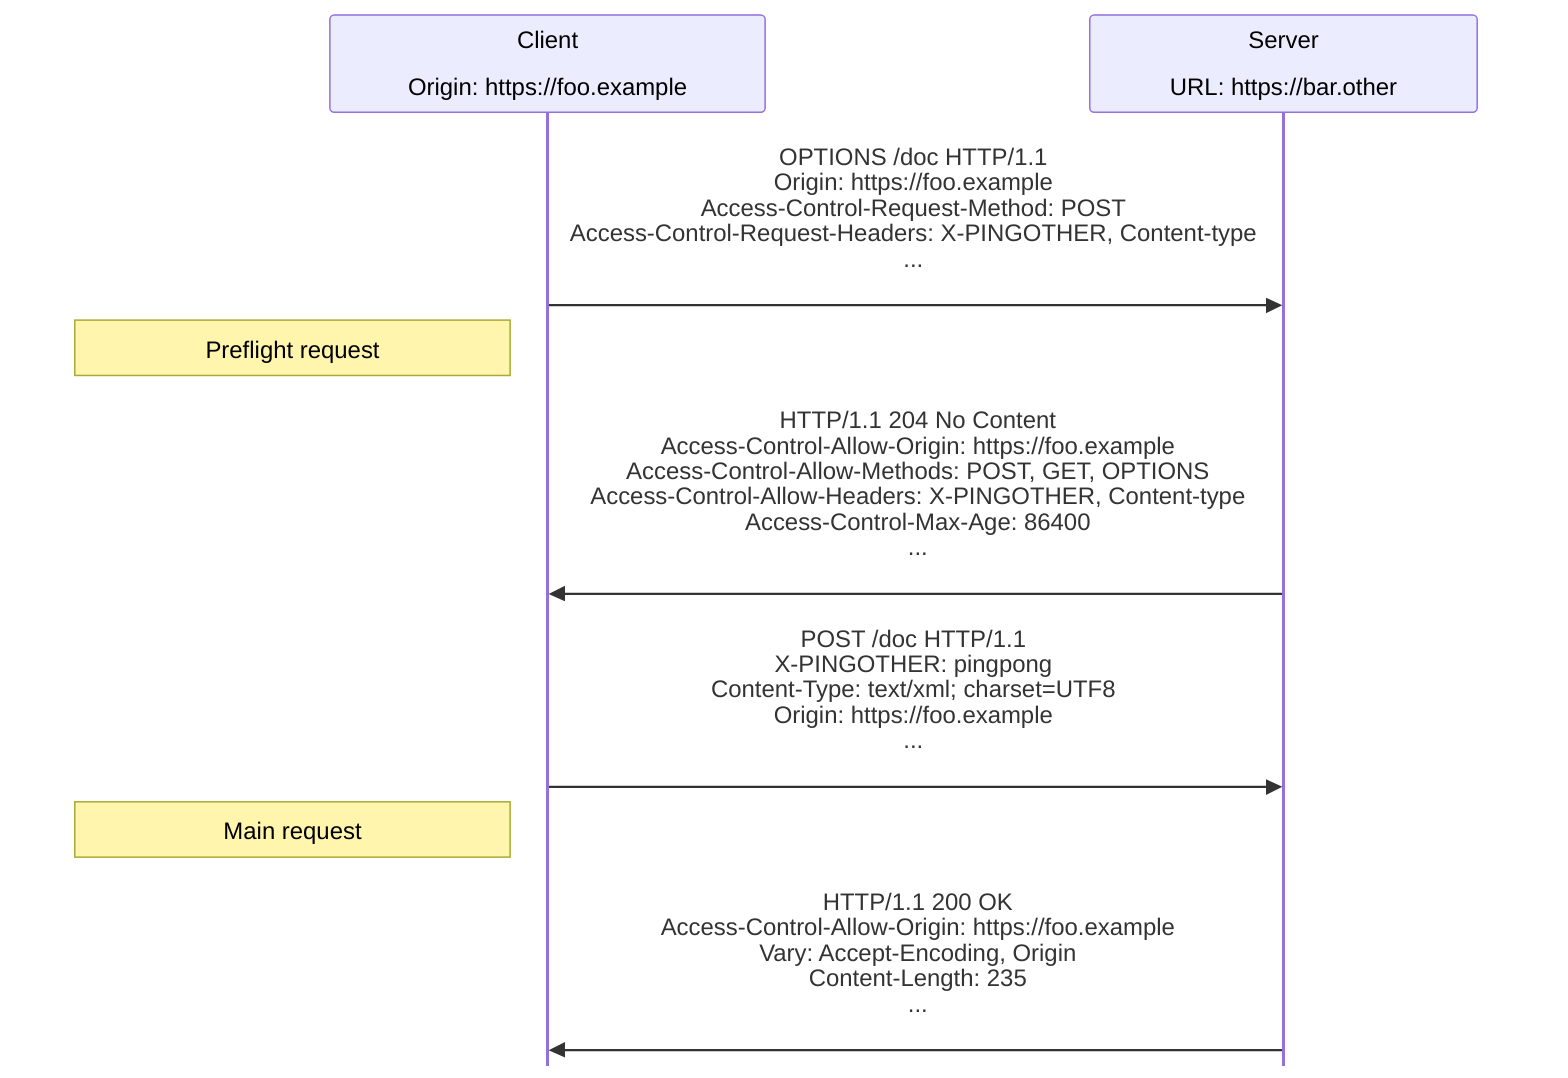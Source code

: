 %%{init: { "sequence": { "mirrorActors":false  }} }%%

sequenceDiagram
    participant Client as Client<br><br>Origin#58; https#58;//foo.example
    participant Server as Server<br><br>URL#58; https#58;//bar.other

    Client->>Server: OPTIONS /doc HTTP/1.1<br/>Origin: https://foo.example<br/>Access-Control-Request-Method: POST<br/>Access-Control-Request-Headers: X-PINGOTHER, Content-type<br/>...<br/>
    Note left of Client: Preflight request
    Server->>Client: HTTP/1.1 204 No Content<br/>Access-Control-Allow-Origin: https://foo.example<br/>Access-Control-Allow-Methods: POST, GET, OPTIONS<br/>Access-Control-Allow-Headers: X-PINGOTHER, Content-type<br/>Access-Control-Max-Age: 86400<br/>...<br/>


    Client->>Server: POST /doc HTTP/1.1<br/>X-PINGOTHER: pingpong<br/>Content-Type: text/xml#59; charset=UTF8<br/>Origin: https://foo.example<br/>...<br/>
    Note left of Client: Main request
    Server->>Client: HTTP/1.1 200 OK<br/>Access-Control-Allow-Origin: https://foo.example<br/>Vary: Accept-Encoding, Origin<br/>Content-Length: 235<br/>...<br/>